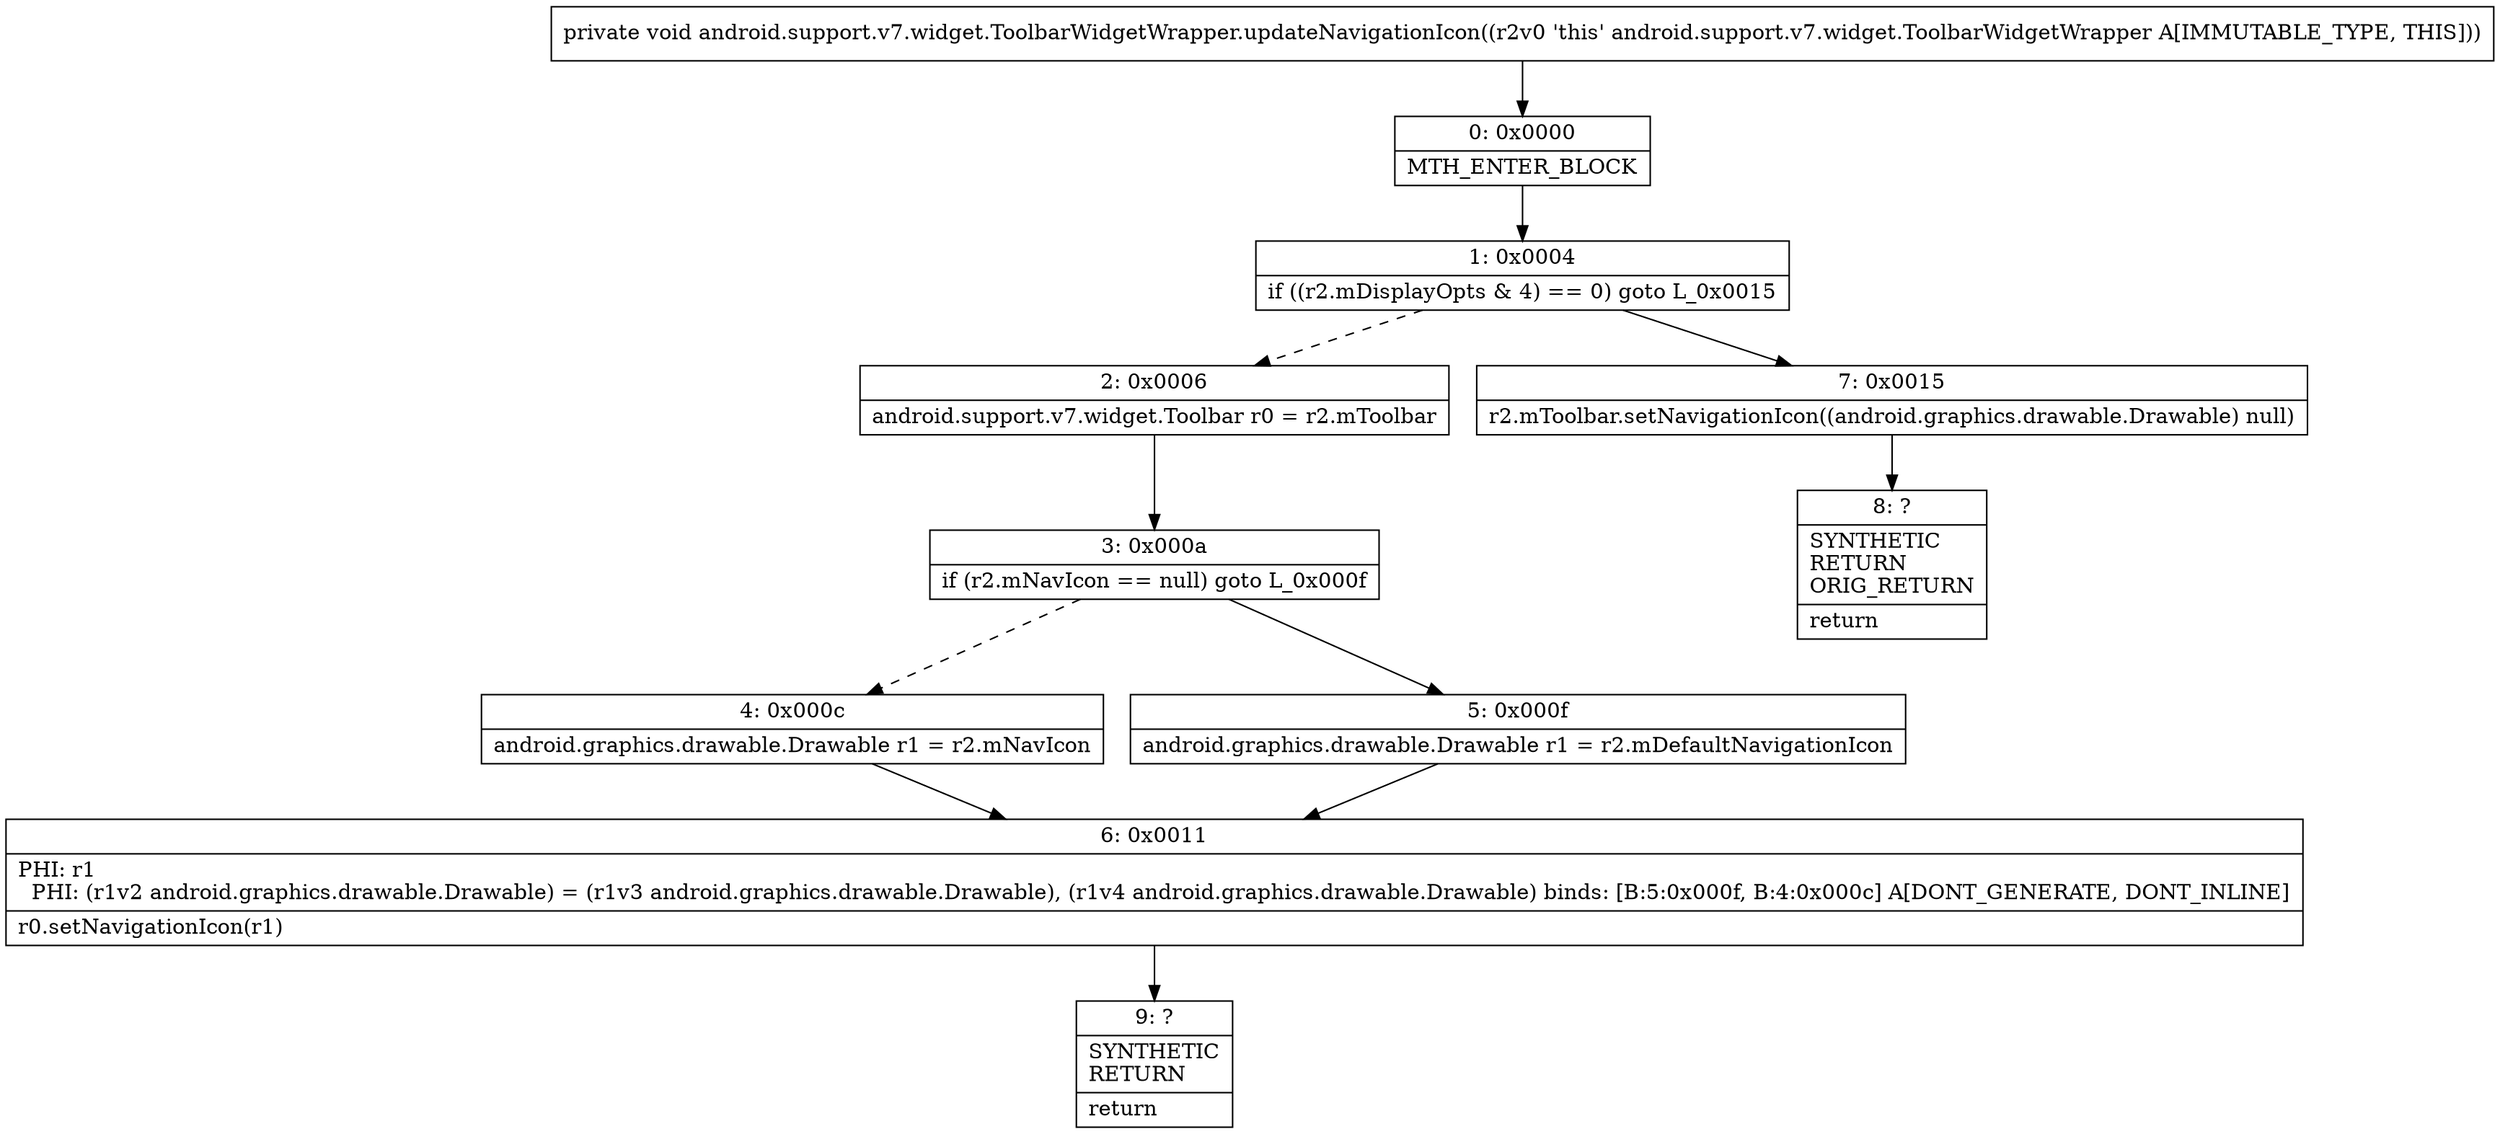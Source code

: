 digraph "CFG forandroid.support.v7.widget.ToolbarWidgetWrapper.updateNavigationIcon()V" {
Node_0 [shape=record,label="{0\:\ 0x0000|MTH_ENTER_BLOCK\l}"];
Node_1 [shape=record,label="{1\:\ 0x0004|if ((r2.mDisplayOpts & 4) == 0) goto L_0x0015\l}"];
Node_2 [shape=record,label="{2\:\ 0x0006|android.support.v7.widget.Toolbar r0 = r2.mToolbar\l}"];
Node_3 [shape=record,label="{3\:\ 0x000a|if (r2.mNavIcon == null) goto L_0x000f\l}"];
Node_4 [shape=record,label="{4\:\ 0x000c|android.graphics.drawable.Drawable r1 = r2.mNavIcon\l}"];
Node_5 [shape=record,label="{5\:\ 0x000f|android.graphics.drawable.Drawable r1 = r2.mDefaultNavigationIcon\l}"];
Node_6 [shape=record,label="{6\:\ 0x0011|PHI: r1 \l  PHI: (r1v2 android.graphics.drawable.Drawable) = (r1v3 android.graphics.drawable.Drawable), (r1v4 android.graphics.drawable.Drawable) binds: [B:5:0x000f, B:4:0x000c] A[DONT_GENERATE, DONT_INLINE]\l|r0.setNavigationIcon(r1)\l}"];
Node_7 [shape=record,label="{7\:\ 0x0015|r2.mToolbar.setNavigationIcon((android.graphics.drawable.Drawable) null)\l}"];
Node_8 [shape=record,label="{8\:\ ?|SYNTHETIC\lRETURN\lORIG_RETURN\l|return\l}"];
Node_9 [shape=record,label="{9\:\ ?|SYNTHETIC\lRETURN\l|return\l}"];
MethodNode[shape=record,label="{private void android.support.v7.widget.ToolbarWidgetWrapper.updateNavigationIcon((r2v0 'this' android.support.v7.widget.ToolbarWidgetWrapper A[IMMUTABLE_TYPE, THIS])) }"];
MethodNode -> Node_0;
Node_0 -> Node_1;
Node_1 -> Node_2[style=dashed];
Node_1 -> Node_7;
Node_2 -> Node_3;
Node_3 -> Node_4[style=dashed];
Node_3 -> Node_5;
Node_4 -> Node_6;
Node_5 -> Node_6;
Node_6 -> Node_9;
Node_7 -> Node_8;
}

